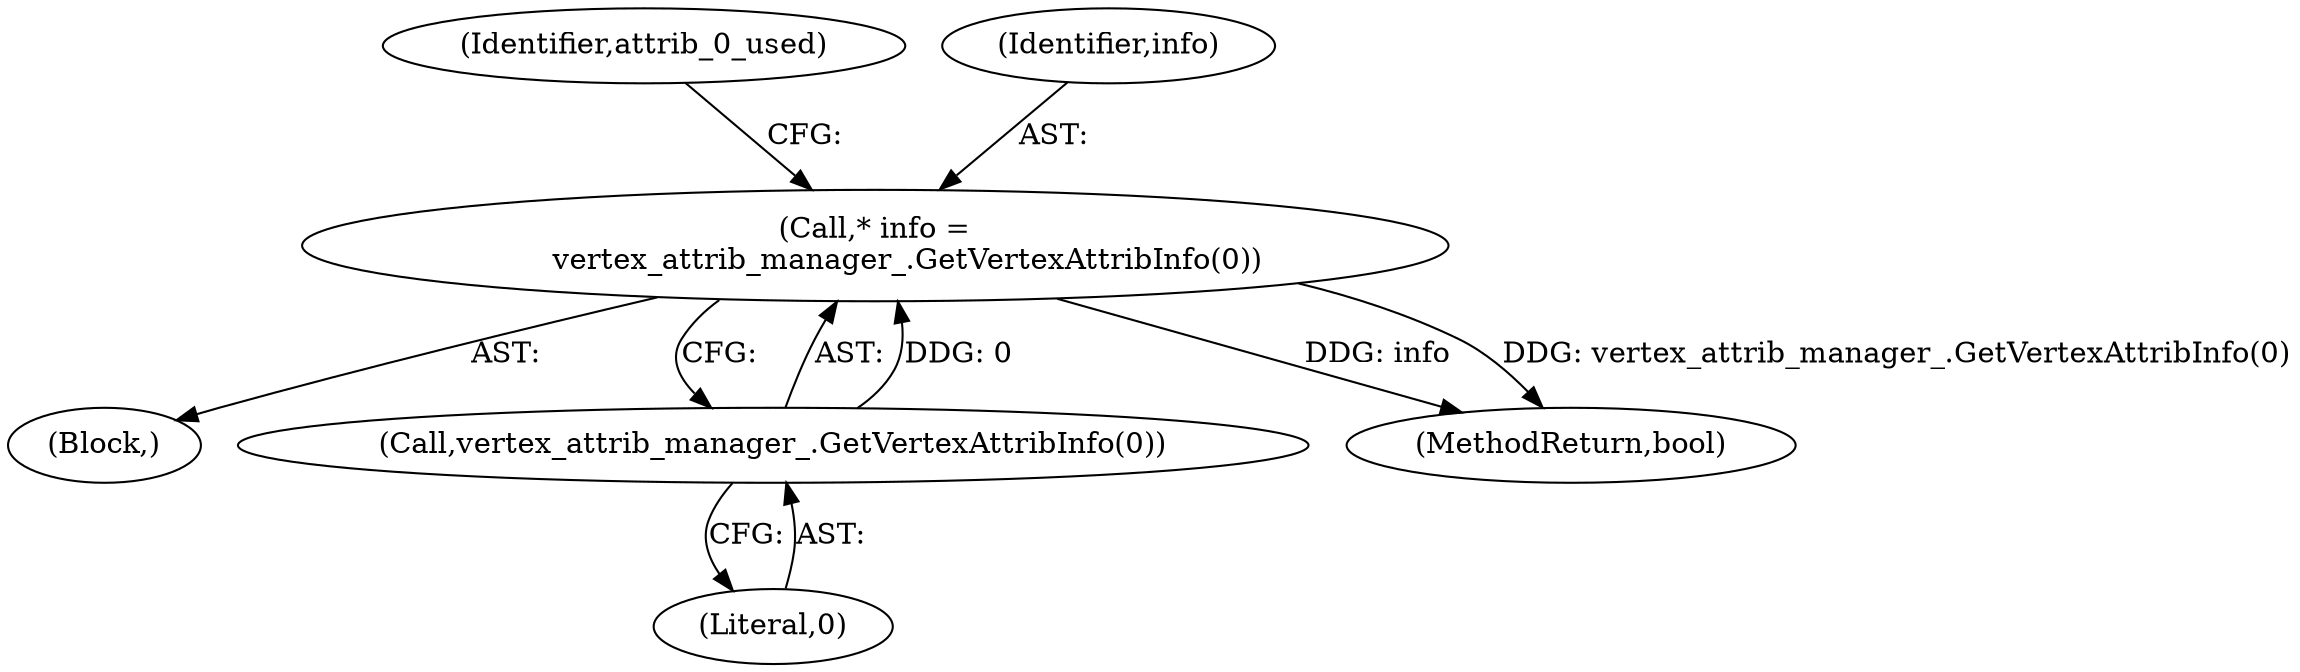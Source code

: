 digraph "0_Chrome_c13e1da62b5f5f0e6fe8c1f769a5a28415415244_1@pointer" {
"1000111" [label="(Call,* info =\n       vertex_attrib_manager_.GetVertexAttribInfo(0))"];
"1000113" [label="(Call,vertex_attrib_manager_.GetVertexAttribInfo(0))"];
"1000103" [label="(Block,)"];
"1000111" [label="(Call,* info =\n       vertex_attrib_manager_.GetVertexAttribInfo(0))"];
"1000117" [label="(Identifier,attrib_0_used)"];
"1000113" [label="(Call,vertex_attrib_manager_.GetVertexAttribInfo(0))"];
"1000244" [label="(MethodReturn,bool)"];
"1000112" [label="(Identifier,info)"];
"1000114" [label="(Literal,0)"];
"1000111" -> "1000103"  [label="AST: "];
"1000111" -> "1000113"  [label="CFG: "];
"1000112" -> "1000111"  [label="AST: "];
"1000113" -> "1000111"  [label="AST: "];
"1000117" -> "1000111"  [label="CFG: "];
"1000111" -> "1000244"  [label="DDG: info"];
"1000111" -> "1000244"  [label="DDG: vertex_attrib_manager_.GetVertexAttribInfo(0)"];
"1000113" -> "1000111"  [label="DDG: 0"];
"1000113" -> "1000114"  [label="CFG: "];
"1000114" -> "1000113"  [label="AST: "];
}
